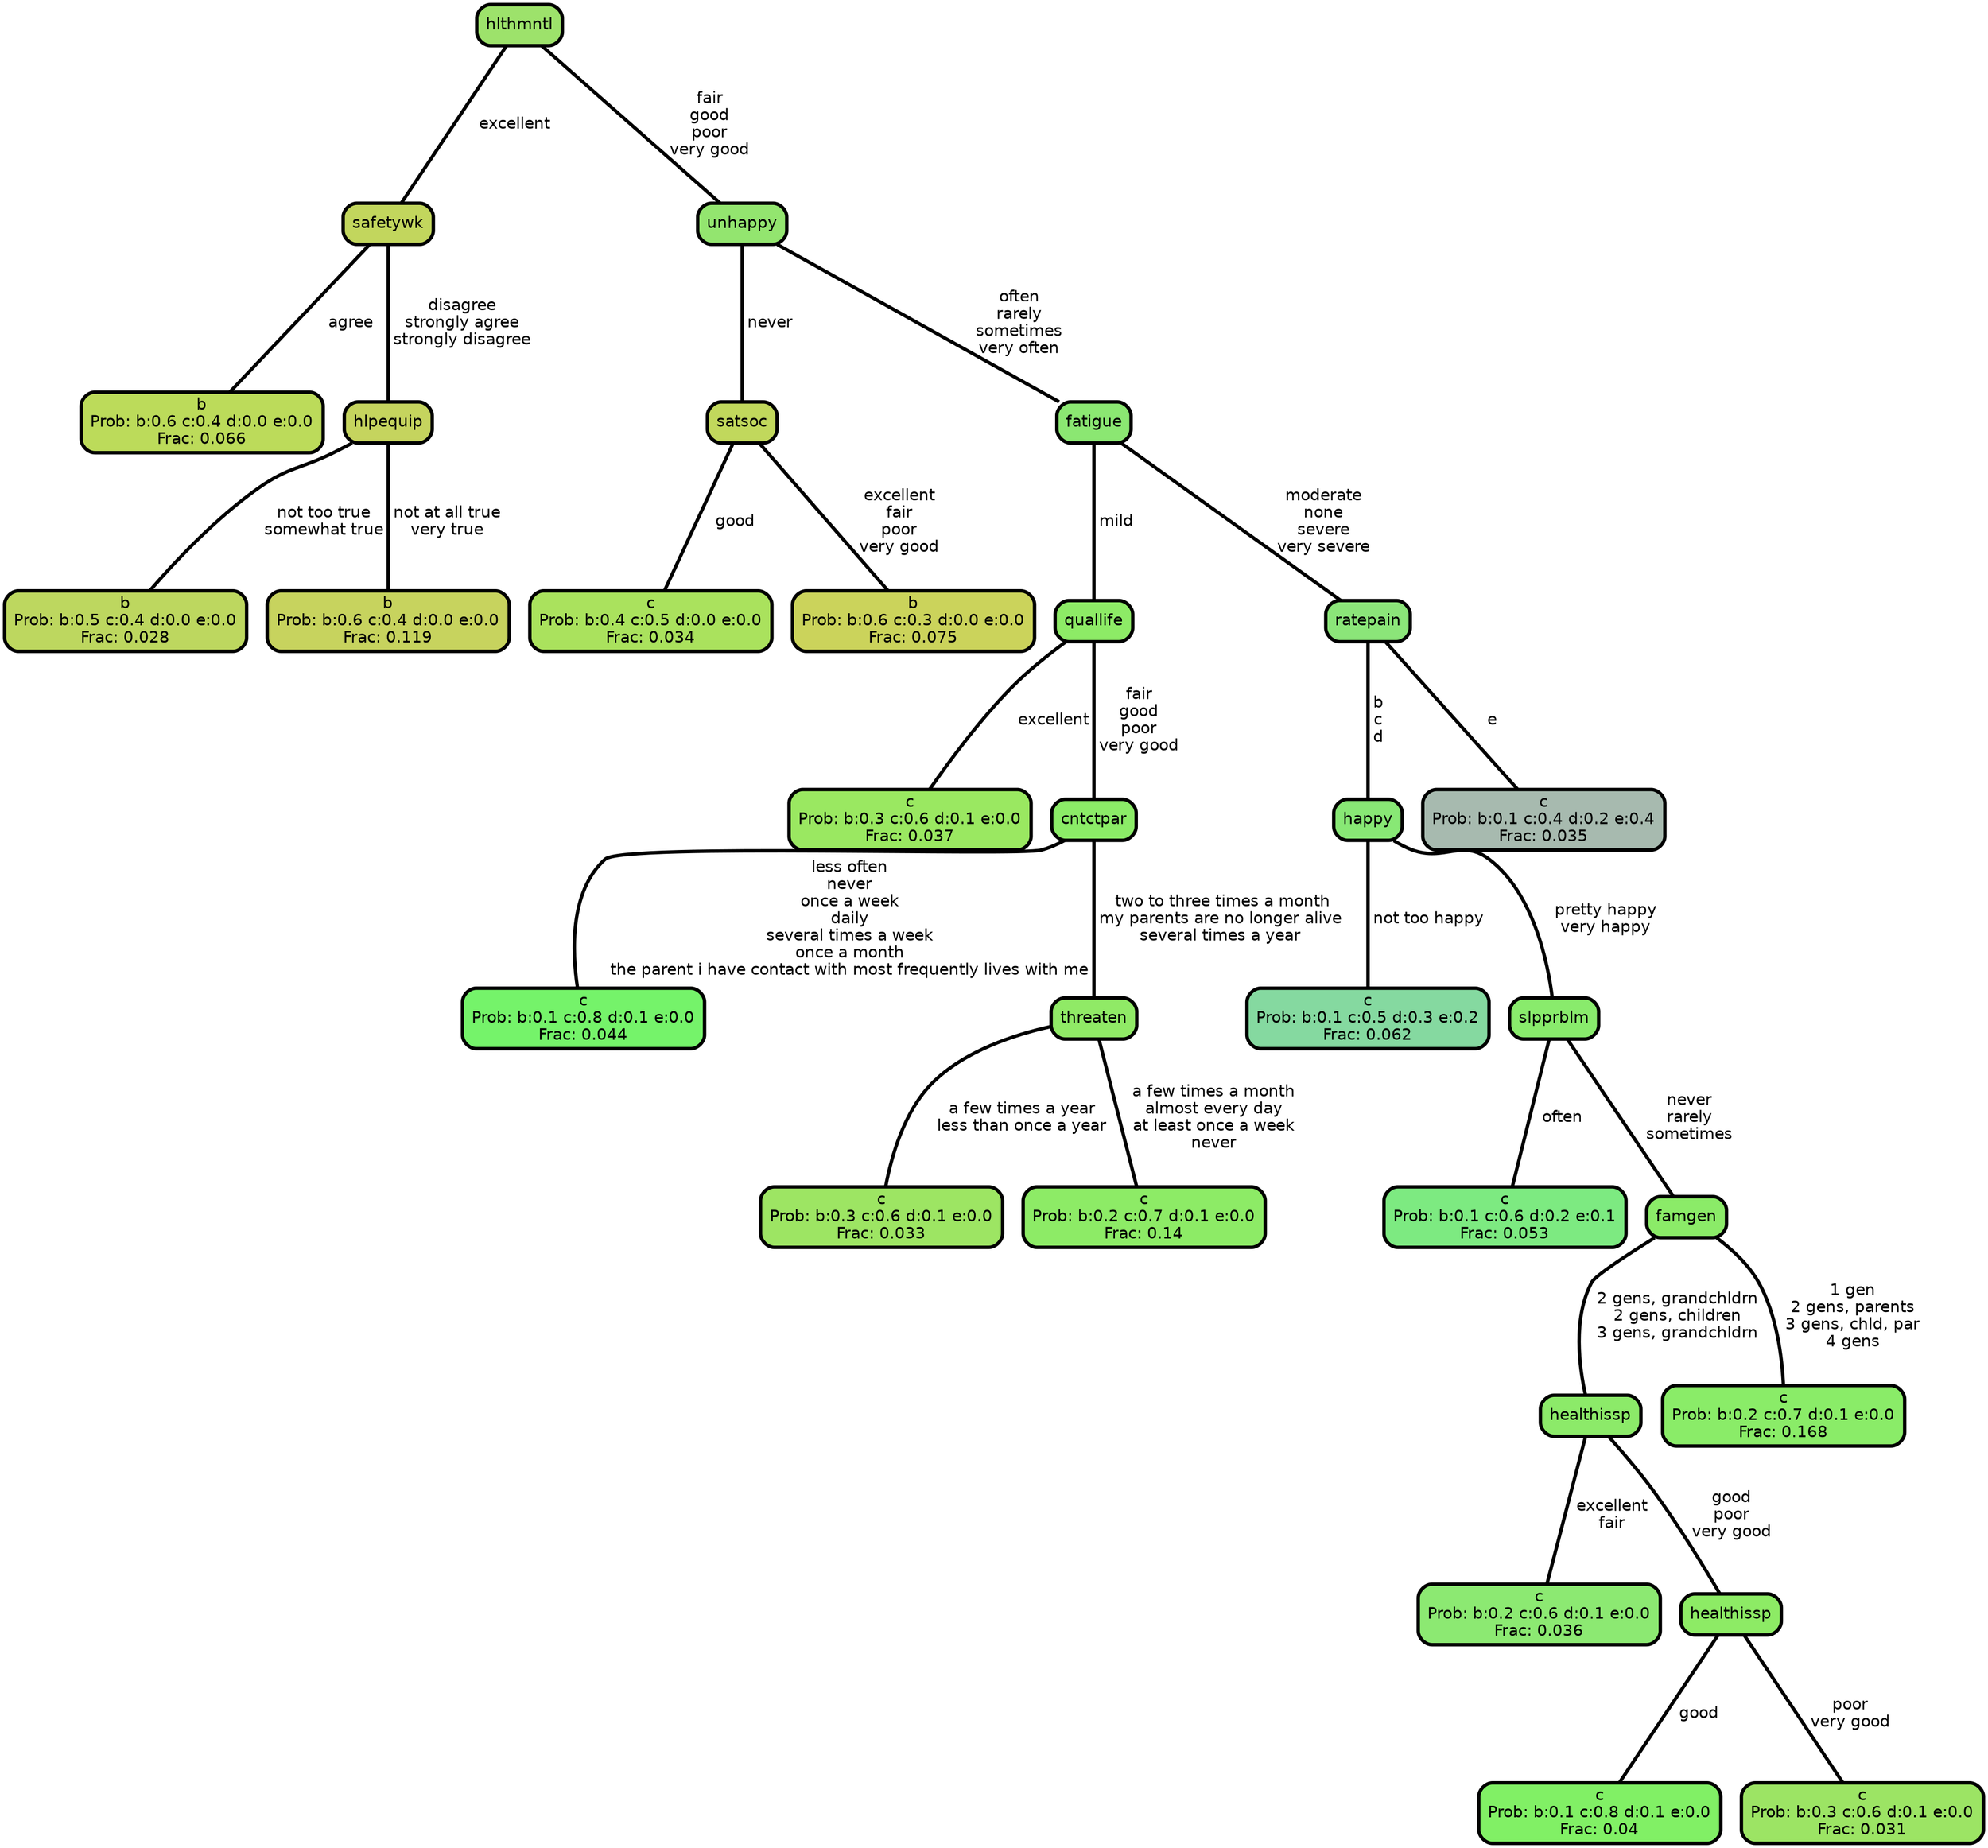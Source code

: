 graph Tree {
node [shape=box, style="filled, rounded",color="black",penwidth="3",fontcolor="black",                 fontname=helvetica] ;
graph [ranksep="0 equally", splines=straight,                 bgcolor=transparent, dpi=200] ;
edge [fontname=helvetica, color=black] ;
0 [label="b
Prob: b:0.6 c:0.4 d:0.0 e:0.0
Frac: 0.066", fillcolor="#bcdb5a"] ;
1 [label="safetywk", fillcolor="#c2d65d"] ;
2 [label="b
Prob: b:0.5 c:0.4 d:0.0 e:0.0
Frac: 0.028", fillcolor="#bdd75f"] ;
3 [label="hlpequip", fillcolor="#c5d45e"] ;
4 [label="b
Prob: b:0.6 c:0.4 d:0.0 e:0.0
Frac: 0.119", fillcolor="#c7d35e"] ;
5 [label="hlthmntl", fillcolor="#9de26b"] ;
6 [label="c
Prob: b:0.4 c:0.5 d:0.0 e:0.0
Frac: 0.034", fillcolor="#aae25d"] ;
7 [label="satsoc", fillcolor="#c1d85c"] ;
8 [label="b
Prob: b:0.6 c:0.3 d:0.0 e:0.0
Frac: 0.075", fillcolor="#cbd35b"] ;
9 [label="unhappy", fillcolor="#93e56f"] ;
10 [label="c
Prob: b:0.3 c:0.6 d:0.1 e:0.0
Frac: 0.037", fillcolor="#9ae861"] ;
11 [label="quallife", fillcolor="#8deb66"] ;
12 [label="c
Prob: b:0.1 c:0.8 d:0.1 e:0.0
Frac: 0.044", fillcolor="#75f36a"] ;
13 [label="cntctpar", fillcolor="#8bec67"] ;
14 [label="c
Prob: b:0.3 c:0.6 d:0.1 e:0.0
Frac: 0.033", fillcolor="#9de563"] ;
15 [label="threaten", fillcolor="#90ea66"] ;
16 [label="c
Prob: b:0.2 c:0.7 d:0.1 e:0.0
Frac: 0.14", fillcolor="#8deb66"] ;
17 [label="fatigue", fillcolor="#8be772"] ;
18 [label="c
Prob: b:0.1 c:0.5 d:0.3 e:0.2
Frac: 0.062", fillcolor="#85d9a0"] ;
19 [label="happy", fillcolor="#88e875"] ;
20 [label="c
Prob: b:0.1 c:0.6 d:0.2 e:0.1
Frac: 0.053", fillcolor="#7dea81"] ;
21 [label="slpprblm", fillcolor="#89eb6c"] ;
22 [label="c
Prob: b:0.2 c:0.6 d:0.1 e:0.0
Frac: 0.036", fillcolor="#8ce972"] ;
23 [label="healthissp", fillcolor="#8cea69"] ;
24 [label="c
Prob: b:0.1 c:0.8 d:0.1 e:0.0
Frac: 0.04", fillcolor="#81f065"] ;
25 [label="healthissp", fillcolor="#8deb65"] ;
26 [label="c
Prob: b:0.3 c:0.6 d:0.1 e:0.0
Frac: 0.031", fillcolor="#9ce464"] ;
27 [label="famgen", fillcolor="#8beb68"] ;
28 [label="c
Prob: b:0.2 c:0.7 d:0.1 e:0.0
Frac: 0.168", fillcolor="#8aec68"] ;
29 [label="ratepain", fillcolor="#8be579"] ;
30 [label="c
Prob: b:0.1 c:0.4 d:0.2 e:0.4
Frac: 0.035", fillcolor="#a7baaf"] ;
1 -- 0 [label=" agree",penwidth=3] ;
1 -- 3 [label=" disagree\n strongly agree\n strongly disagree",penwidth=3] ;
3 -- 2 [label=" not too true\n somewhat true",penwidth=3] ;
3 -- 4 [label=" not at all true\n very true",penwidth=3] ;
5 -- 1 [label=" excellent",penwidth=3] ;
5 -- 9 [label=" fair\n good\n poor\n very good",penwidth=3] ;
7 -- 6 [label=" good",penwidth=3] ;
7 -- 8 [label=" excellent\n fair\n poor\n very good",penwidth=3] ;
9 -- 7 [label=" never",penwidth=3] ;
9 -- 17 [label=" often\n rarely\n sometimes\n very often",penwidth=3] ;
11 -- 10 [label=" excellent",penwidth=3] ;
11 -- 13 [label=" fair\n good\n poor\n very good",penwidth=3] ;
13 -- 12 [label=" less often\n never\n once a week\n daily\n several times a week\n once a month\n the parent i have contact with most frequently lives with me",penwidth=3] ;
13 -- 15 [label="  two to three times a month\n my parents are no longer alive\n several times a year",penwidth=3] ;
15 -- 14 [label=" a few times a year\n less than once a year",penwidth=3] ;
15 -- 16 [label=" a few times a month\n almost every day\n at least once a week\n never",penwidth=3] ;
17 -- 11 [label=" mild",penwidth=3] ;
17 -- 29 [label=" moderate\n none\n severe\n very severe",penwidth=3] ;
19 -- 18 [label=" not too happy",penwidth=3] ;
19 -- 21 [label=" pretty happy\n very happy",penwidth=3] ;
21 -- 20 [label=" often",penwidth=3] ;
21 -- 27 [label=" never\n rarely\n sometimes",penwidth=3] ;
23 -- 22 [label=" excellent\n fair",penwidth=3] ;
23 -- 25 [label=" good\n poor\n very good",penwidth=3] ;
25 -- 24 [label=" good",penwidth=3] ;
25 -- 26 [label=" poor\n very good",penwidth=3] ;
27 -- 23 [label=" 2 gens, grandchldrn\n 2 gens, children\n 3 gens, grandchldrn",penwidth=3] ;
27 -- 28 [label=" 1 gen\n 2 gens, parents\n 3 gens, chld, par\n 4 gens",penwidth=3] ;
29 -- 19 [label=" b\n c\n d",penwidth=3] ;
29 -- 30 [label=" e",penwidth=3] ;
{rank = same;}}